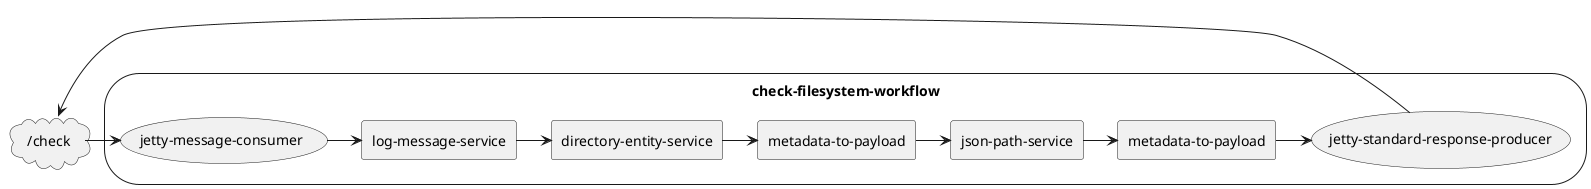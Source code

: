 @startuml
cloud cloud [
/check
]
storage check-filesystem-workflow {
usecase usecase [
jetty-message-consumer
]
rectangle rectangle1 [       
log-message-service
]
 rectangle rectangle2 [       
directory-entity-service
]
 rectangle rectangle3 [       
metadata-to-payload
]
rectangle rectangle4 [       
json-path-service
]
rectangle rectangle5 [       
metadata-to-payload
]
usecase usecase2 [
jetty-standard-response-producer
] 
}
cloud -> usecase
usecase -> rectangle1
rectangle1 -> rectangle2
rectangle2 -> rectangle3
rectangle3 -> rectangle4
rectangle4 -> rectangle5
rectangle5 -> usecase2
usecase2 -> cloud
@enduml